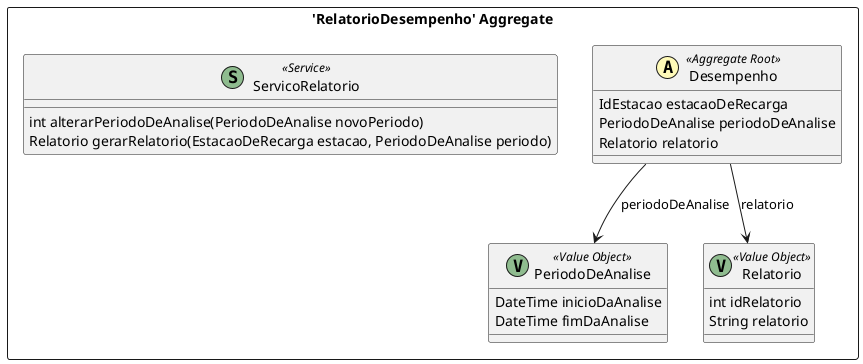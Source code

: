 @startuml

skinparam componentStyle uml2

package "'RelatorioDesempenho' Aggregate" <<Rectangle>> {
	class Desempenho <<(A,#fffab8) Aggregate Root>> {
		IdEstacao estacaoDeRecarga
		PeriodoDeAnalise periodoDeAnalise
		Relatorio relatorio
	}
	class PeriodoDeAnalise <<(V,DarkSeaGreen) Value Object>> {
		DateTime inicioDaAnalise
		DateTime fimDaAnalise
	}
	class Relatorio <<(V,DarkSeaGreen) Value Object>> {
		int idRelatorio
		String relatorio
	}
	class ServicoRelatorio <<(S,DarkSeaGreen) Service>> {
		int alterarPeriodoDeAnalise(PeriodoDeAnalise novoPeriodo)
		Relatorio gerarRelatorio(EstacaoDeRecarga estacao, PeriodoDeAnalise periodo)
	}
}
Desempenho --> Relatorio : relatorio
Desempenho --> PeriodoDeAnalise : periodoDeAnalise


@enduml
